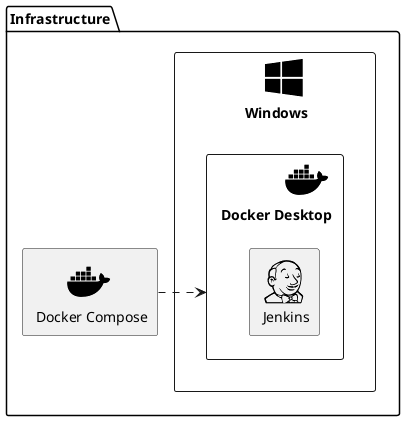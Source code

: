 @startuml
skinparam defaultTextAlignment center

' Icons from https://github.com/plantuml/plantuml-stdlib
!include <tupadr3/common>
!include <tupadr3/font-awesome-5/windows.puml>
!include <tupadr3/font-awesome-5/docker.puml>
!include <tupadr3/font-awesome-5/jenkins.puml>

package  "Infrastructure" as i {
  FA5_DOCKER(dc, Docker Compose)

  FA5_WINDOWS(idw, Windows) {
    FA5_DOCKER(wdd, Docker Desktop) {
      FA5_JENKINS(jk, Jenkins)
    }
  }

  dc ..right.> wdd
}

@enduml
